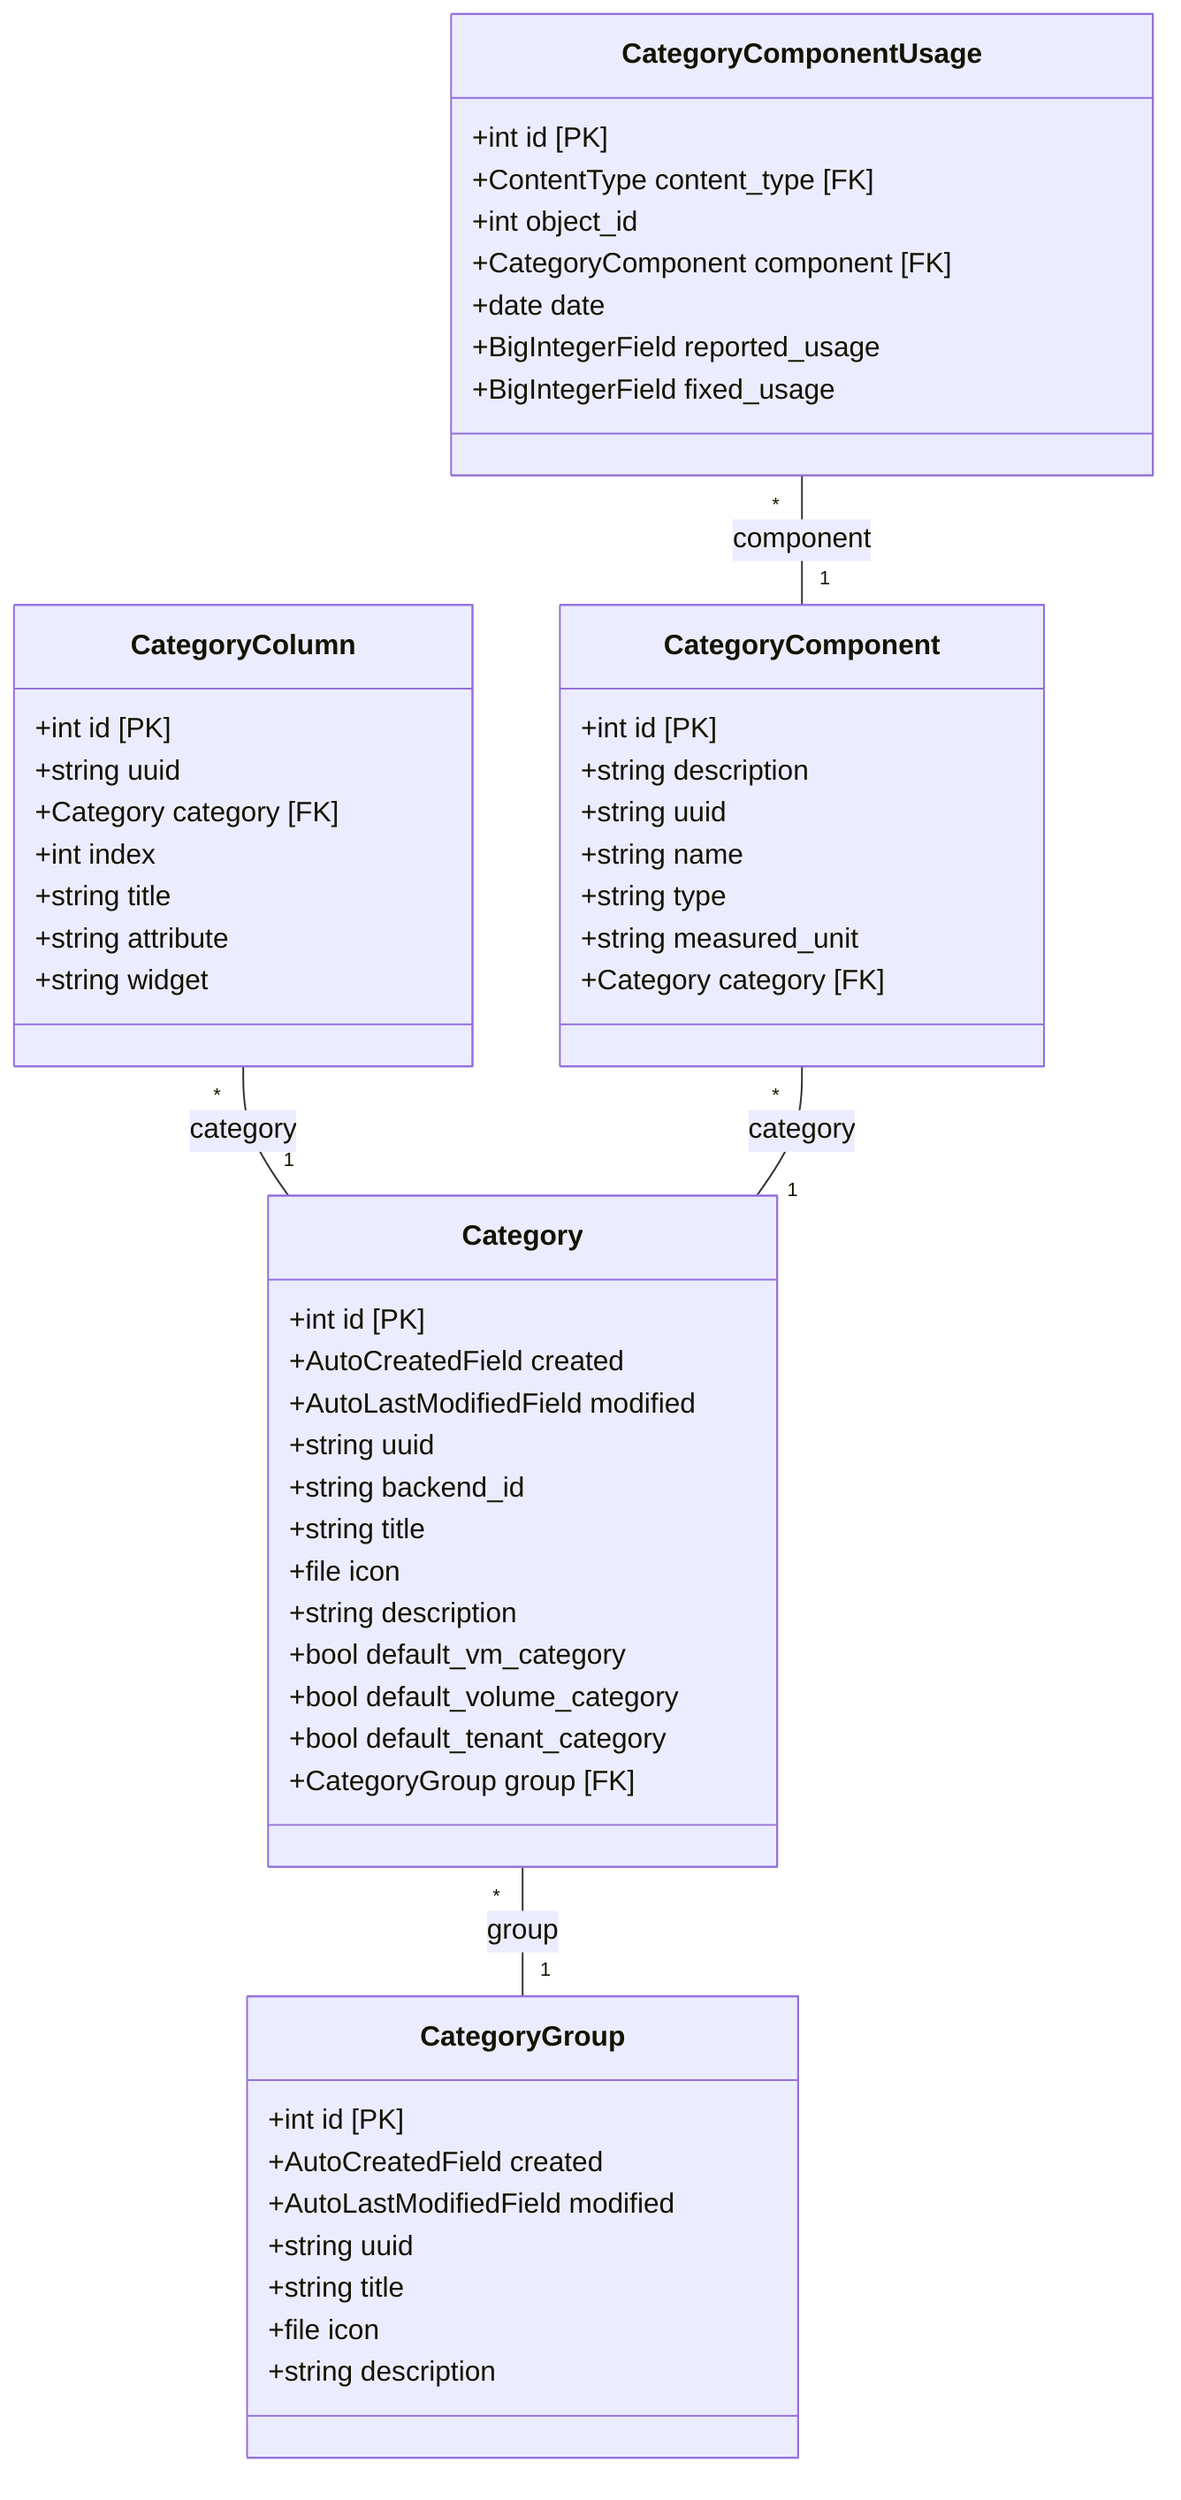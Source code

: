 classDiagram
    direction TB
    class CategoryGroup {
        +int id [PK]
        +AutoCreatedField created
        +AutoLastModifiedField modified
        +string uuid
        +string title
        +file icon
        +string description
    }
    class Category {
        +int id [PK]
        +AutoCreatedField created
        +AutoLastModifiedField modified
        +string uuid
        +string backend_id
        +string title
        +file icon
        +string description
        +bool default_vm_category
        +bool default_volume_category
        +bool default_tenant_category
        +CategoryGroup group [FK]
    }
    class CategoryColumn {
        +int id [PK]
        +string uuid
        +Category category [FK]
        +int index
        +string title
        +string attribute
        +string widget
    }
    class CategoryComponent {
        +int id [PK]
        +string description
        +string uuid
        +string name
        +string type
        +string measured_unit
        +Category category [FK]
    }
    class CategoryComponentUsage {
        +int id [PK]
        +ContentType content_type [FK]
        +int object_id
        +CategoryComponent component [FK]
        +date date
        +BigIntegerField reported_usage
        +BigIntegerField fixed_usage
    }
    Category "*" -- "1" CategoryGroup : group
    CategoryColumn "*" -- "1" Category : category
    CategoryComponent "*" -- "1" Category : category
    CategoryComponentUsage "*" -- "1" CategoryComponent : component